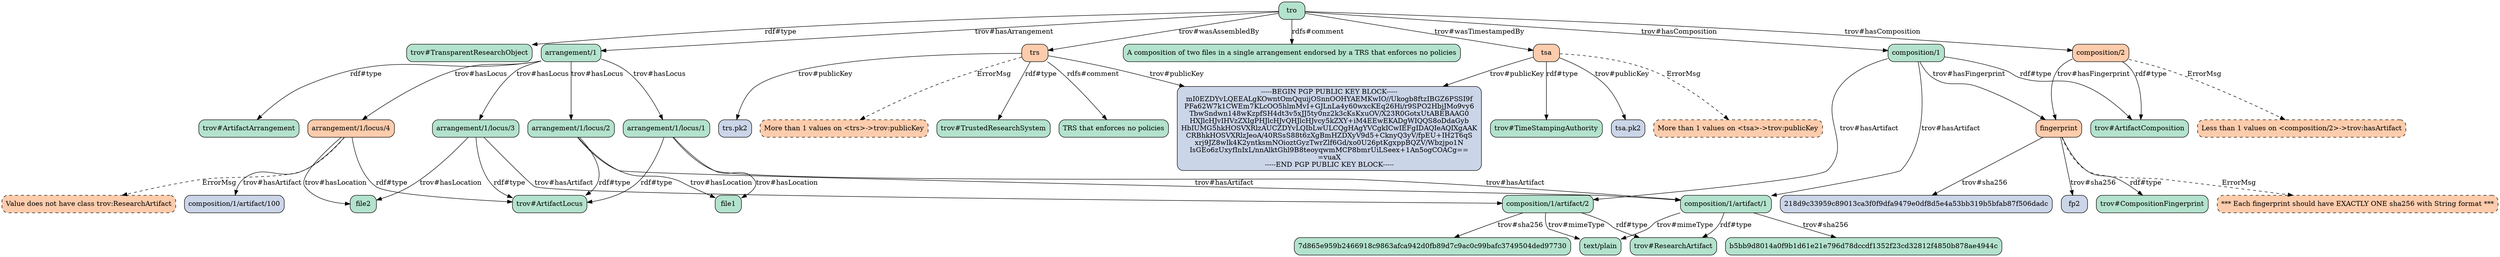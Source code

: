 strict digraph "" {
	tro	[fillcolor="#b3e2cd",
		shape=box,
		style="filled, rounded"];
	"trov#TransparentResearchObject"	[fillcolor="#b3e2cd",
		shape=box,
		style="filled, rounded"];
	tro -> "trov#TransparentResearchObject"	[label="rdf#type"];
	"arrangement/1"	[fillcolor="#b3e2cd",
		shape=box,
		style="filled, rounded"];
	tro -> "arrangement/1"	[label="trov#hasArrangement"];
	trs	[fillcolor="#fdccac",
		shape=box,
		style="filled, rounded"];
	tro -> trs	[label="trov#wasAssembledBy"];
	"A composition of two files in a single arrangement endorsed by a TRS that enforces no policies"	[fillcolor="#b3e2cd",
		shape=box,
		style="filled, rounded"];
	tro -> "A composition of two files in a single arrangement endorsed by a TRS that enforces no policies"	[label="rdfs#comment"];
	tsa	[fillcolor="#fdccac",
		shape=box,
		style="filled, rounded"];
	tro -> tsa	[label="trov#wasTimestampedBy"];
	"composition/1"	[fillcolor="#b3e2cd",
		shape=box,
		style="filled, rounded"];
	tro -> "composition/1"	[label="trov#hasComposition"];
	"composition/2"	[fillcolor="#fdccac",
		shape=box,
		style="filled, rounded"];
	tro -> "composition/2"	[label="trov#hasComposition"];
	"arrangement/1/locus/4"	[fillcolor="#fdccac",
		shape=box,
		style="filled, rounded"];
	"arrangement/1" -> "arrangement/1/locus/4"	[label="trov#hasLocus"];
	"arrangement/1/locus/3"	[fillcolor="#b3e2cd",
		shape=box,
		style="filled, rounded"];
	"arrangement/1" -> "arrangement/1/locus/3"	[label="trov#hasLocus"];
	"arrangement/1/locus/2"	[fillcolor="#b3e2cd",
		shape=box,
		style="filled, rounded"];
	"arrangement/1" -> "arrangement/1/locus/2"	[label="trov#hasLocus"];
	"trov#ArtifactArrangement"	[fillcolor="#b3e2cd",
		shape=box,
		style="filled, rounded"];
	"arrangement/1" -> "trov#ArtifactArrangement"	[label="rdf#type"];
	"arrangement/1/locus/1"	[fillcolor="#b3e2cd",
		shape=box,
		style="filled, rounded"];
	"arrangement/1" -> "arrangement/1/locus/1"	[label="trov#hasLocus"];
	"trov#TrustedResearchSystem"	[fillcolor="#b3e2cd",
		shape=box,
		style="filled, rounded"];
	trs -> "trov#TrustedResearchSystem"	[label="rdf#type"];
	"TRS that enforces no policies"	[fillcolor="#b3e2cd",
		shape=box,
		style="filled, rounded"];
	trs -> "TRS that enforces no policies"	[label="rdfs#comment"];
	"-----BEGIN PGP PUBLIC KEY BLOCK-----
mI0EZDYvLQEEALgKOwntOmQquijOSnnOOHYAEMKwIO//Ukogb8ftzIBGZ6PSSI9f
PFa62W7k1CWEm7KLcOO5hlmMvI+\
GJLnLa4y60wxcKEq26Hi/r9SPO2HbjJMo9vy6
TbwSndwn148wKzpfSH4dt3v5xJJ5ty0nz2k3cKsKxuOV/X23R0GotxUtABEBAAG0
HXJlcHJvIHVzZXIgPHJlcHJvQHJlcHJvcy5kZXY+\
iM4EEwEKADgWIQQS8oDdaGyb
HbIUMG5hkHOSVXRlzAUCZDYvLQIbLwULCQgHAgYVCgkICwIEFgIDAQIeAQIXgAAK
CRBhkHOSVXRlzJeoA/40RSsS88t6zXgBmHZDXyV9d5+\
CknyQ3yV/fpEU+IH2T6qS
xrj9JZ8wIk4K2yntksmNOioztGyzTwrZlf6Gd/xo0U26ptKgxppBQZV/Wbzjpo1N
IsGEo6zUxyfInIxL/nnAlktGhl9B8teoyqwmMCP8bmrUiLSeex+\
1An5ogCOACg==
=vuaX
-----END PGP PUBLIC KEY BLOCK-----
"	[fillcolor="#cbd5e8",
		shape=box,
		style="filled, rounded"];
	trs -> "-----BEGIN PGP PUBLIC KEY BLOCK-----
mI0EZDYvLQEEALgKOwntOmQquijOSnnOOHYAEMKwIO//Ukogb8ftzIBGZ6PSSI9f
PFa62W7k1CWEm7KLcOO5hlmMvI+\
GJLnLa4y60wxcKEq26Hi/r9SPO2HbjJMo9vy6
TbwSndwn148wKzpfSH4dt3v5xJJ5ty0nz2k3cKsKxuOV/X23R0GotxUtABEBAAG0
HXJlcHJvIHVzZXIgPHJlcHJvQHJlcHJvcy5kZXY+\
iM4EEwEKADgWIQQS8oDdaGyb
HbIUMG5hkHOSVXRlzAUCZDYvLQIbLwULCQgHAgYVCgkICwIEFgIDAQIeAQIXgAAK
CRBhkHOSVXRlzJeoA/40RSsS88t6zXgBmHZDXyV9d5+\
CknyQ3yV/fpEU+IH2T6qS
xrj9JZ8wIk4K2yntksmNOioztGyzTwrZlf6Gd/xo0U26ptKgxppBQZV/Wbzjpo1N
IsGEo6zUxyfInIxL/nnAlktGhl9B8teoyqwmMCP8bmrUiLSeex+\
1An5ogCOACg==
=vuaX
-----END PGP PUBLIC KEY BLOCK-----
"	[label="trov#publicKey"];
	"trs.pk2"	[fillcolor="#cbd5e8",
		shape=box,
		style="filled, rounded"];
	trs -> "trs.pk2"	[label="trov#publicKey"];
	"More than 1 values on <trs>->trov:publicKey"	[fillcolor="#fdccac",
		shape=box,
		style="filled, rounded, dashed"];
	trs -> "More than 1 values on <trs>->trov:publicKey"	[label=ErrorMsg,
		style=dashed];
	"composition/1/artifact/100"	[fillcolor="#cbd5e8",
		shape=box,
		style="filled, rounded"];
	"arrangement/1/locus/4" -> "composition/1/artifact/100"	[label="trov#hasArtifact"];
	"trov#ArtifactLocus"	[fillcolor="#b3e2cd",
		shape=box,
		style="filled, rounded"];
	"arrangement/1/locus/4" -> "trov#ArtifactLocus"	[label="rdf#type"];
	file2	[fillcolor="#b3e2cd",
		shape=box,
		style="filled, rounded"];
	"arrangement/1/locus/4" -> file2	[label="trov#hasLocation"];
	"Value does not have class trov:ResearchArtifact"	[fillcolor="#fdccac",
		shape=box,
		style="filled, rounded, dashed"];
	"arrangement/1/locus/4" -> "Value does not have class trov:ResearchArtifact"	[label=ErrorMsg,
		style=dashed];
	"composition/1/artifact/2"	[fillcolor="#b3e2cd",
		shape=box,
		style="filled, rounded"];
	"arrangement/1/locus/3" -> "composition/1/artifact/2"	[label="trov#hasArtifact"];
	"arrangement/1/locus/3" -> "trov#ArtifactLocus"	[label="rdf#type"];
	"arrangement/1/locus/3" -> file2	[label="trov#hasLocation"];
	"text/plain"	[fillcolor="#b3e2cd",
		shape=box,
		style="filled, rounded"];
	"composition/1/artifact/2" -> "text/plain"	[label="trov#mimeType"];
	"7d865e959b2466918c9863afca942d0fb89d7c9ac0c99bafc3749504ded97730"	[fillcolor="#b3e2cd",
		shape=box,
		style="filled, rounded"];
	"composition/1/artifact/2" -> "7d865e959b2466918c9863afca942d0fb89d7c9ac0c99bafc3749504ded97730"	[label="trov#sha256"];
	"trov#ResearchArtifact"	[fillcolor="#b3e2cd",
		shape=box,
		style="filled, rounded"];
	"composition/1/artifact/2" -> "trov#ResearchArtifact"	[label="rdf#type"];
	file1	[fillcolor="#b3e2cd",
		shape=box,
		style="filled, rounded"];
	"arrangement/1/locus/2" -> file1	[label="trov#hasLocation"];
	"arrangement/1/locus/2" -> "trov#ArtifactLocus"	[label="rdf#type"];
	"composition/1/artifact/1"	[fillcolor="#b3e2cd",
		shape=box,
		style="filled, rounded"];
	"arrangement/1/locus/2" -> "composition/1/artifact/1"	[label="trov#hasArtifact"];
	"trov#TimeStampingAuthority"	[fillcolor="#b3e2cd",
		shape=box,
		style="filled, rounded"];
	tsa -> "trov#TimeStampingAuthority"	[label="rdf#type"];
	tsa -> "-----BEGIN PGP PUBLIC KEY BLOCK-----
mI0EZDYvLQEEALgKOwntOmQquijOSnnOOHYAEMKwIO//Ukogb8ftzIBGZ6PSSI9f
PFa62W7k1CWEm7KLcOO5hlmMvI+\
GJLnLa4y60wxcKEq26Hi/r9SPO2HbjJMo9vy6
TbwSndwn148wKzpfSH4dt3v5xJJ5ty0nz2k3cKsKxuOV/X23R0GotxUtABEBAAG0
HXJlcHJvIHVzZXIgPHJlcHJvQHJlcHJvcy5kZXY+\
iM4EEwEKADgWIQQS8oDdaGyb
HbIUMG5hkHOSVXRlzAUCZDYvLQIbLwULCQgHAgYVCgkICwIEFgIDAQIeAQIXgAAK
CRBhkHOSVXRlzJeoA/40RSsS88t6zXgBmHZDXyV9d5+\
CknyQ3yV/fpEU+IH2T6qS
xrj9JZ8wIk4K2yntksmNOioztGyzTwrZlf6Gd/xo0U26ptKgxppBQZV/Wbzjpo1N
IsGEo6zUxyfInIxL/nnAlktGhl9B8teoyqwmMCP8bmrUiLSeex+\
1An5ogCOACg==
=vuaX
-----END PGP PUBLIC KEY BLOCK-----
"	[label="trov#publicKey"];
	"tsa.pk2"	[fillcolor="#cbd5e8",
		shape=box,
		style="filled, rounded"];
	tsa -> "tsa.pk2"	[label="trov#publicKey"];
	"More than 1 values on <tsa>->trov:publicKey"	[fillcolor="#fdccac",
		shape=box,
		style="filled, rounded, dashed"];
	tsa -> "More than 1 values on <tsa>->trov:publicKey"	[label=ErrorMsg,
		style=dashed];
	"composition/1" -> "composition/1/artifact/2"	[label="trov#hasArtifact"];
	"composition/1" -> "composition/1/artifact/1"	[label="trov#hasArtifact"];
	fingerprint	[fillcolor="#fdccac",
		shape=box,
		style="filled, rounded"];
	"composition/1" -> fingerprint	[label="trov#hasFingerprint"];
	"trov#ArtifactComposition"	[fillcolor="#b3e2cd",
		shape=box,
		style="filled, rounded"];
	"composition/1" -> "trov#ArtifactComposition"	[label="rdf#type"];
	"composition/1/artifact/1" -> "text/plain"	[label="trov#mimeType"];
	"composition/1/artifact/1" -> "trov#ResearchArtifact"	[label="rdf#type"];
	b5bb9d8014a0f9b1d61e21e796d78dccdf1352f23cd32812f4850b878ae4944c	[fillcolor="#b3e2cd",
		shape=box,
		style="filled, rounded"];
	"composition/1/artifact/1" -> b5bb9d8014a0f9b1d61e21e796d78dccdf1352f23cd32812f4850b878ae4944c	[label="trov#sha256"];
	"arrangement/1/locus/1" -> file1	[label="trov#hasLocation"];
	"arrangement/1/locus/1" -> "trov#ArtifactLocus"	[label="rdf#type"];
	"arrangement/1/locus/1" -> "composition/1/artifact/1"	[label="trov#hasArtifact"];
	"218d9c33959c89013ca3f0f9dfa9479e0df8d5e4a53bb319b5bfab87f506dadc"	[fillcolor="#cbd5e8",
		shape=box,
		style="filled, rounded"];
	fingerprint -> "218d9c33959c89013ca3f0f9dfa9479e0df8d5e4a53bb319b5bfab87f506dadc"	[label="trov#sha256"];
	fp2	[fillcolor="#cbd5e8",
		shape=box,
		style="filled, rounded"];
	fingerprint -> fp2	[label="trov#sha256"];
	"trov#CompositionFingerprint"	[fillcolor="#b3e2cd",
		shape=box,
		style="filled, rounded"];
	fingerprint -> "trov#CompositionFingerprint"	[label="rdf#type"];
	"*** Each fingerprint should have EXACTLY ONE sha256 with String format ***"	[fillcolor="#fdccac",
		shape=box,
		style="filled, rounded, dashed"];
	fingerprint -> "*** Each fingerprint should have EXACTLY ONE sha256 with String format ***"	[label=ErrorMsg,
		style=dashed];
	"composition/2" -> fingerprint	[label="trov#hasFingerprint"];
	"composition/2" -> "trov#ArtifactComposition"	[label="rdf#type"];
	"Less than 1 values on <composition/2>->trov:hasArtifact"	[fillcolor="#fdccac",
		shape=box,
		style="filled, rounded, dashed"];
	"composition/2" -> "Less than 1 values on <composition/2>->trov:hasArtifact"	[label=ErrorMsg,
		style=dashed];
}
